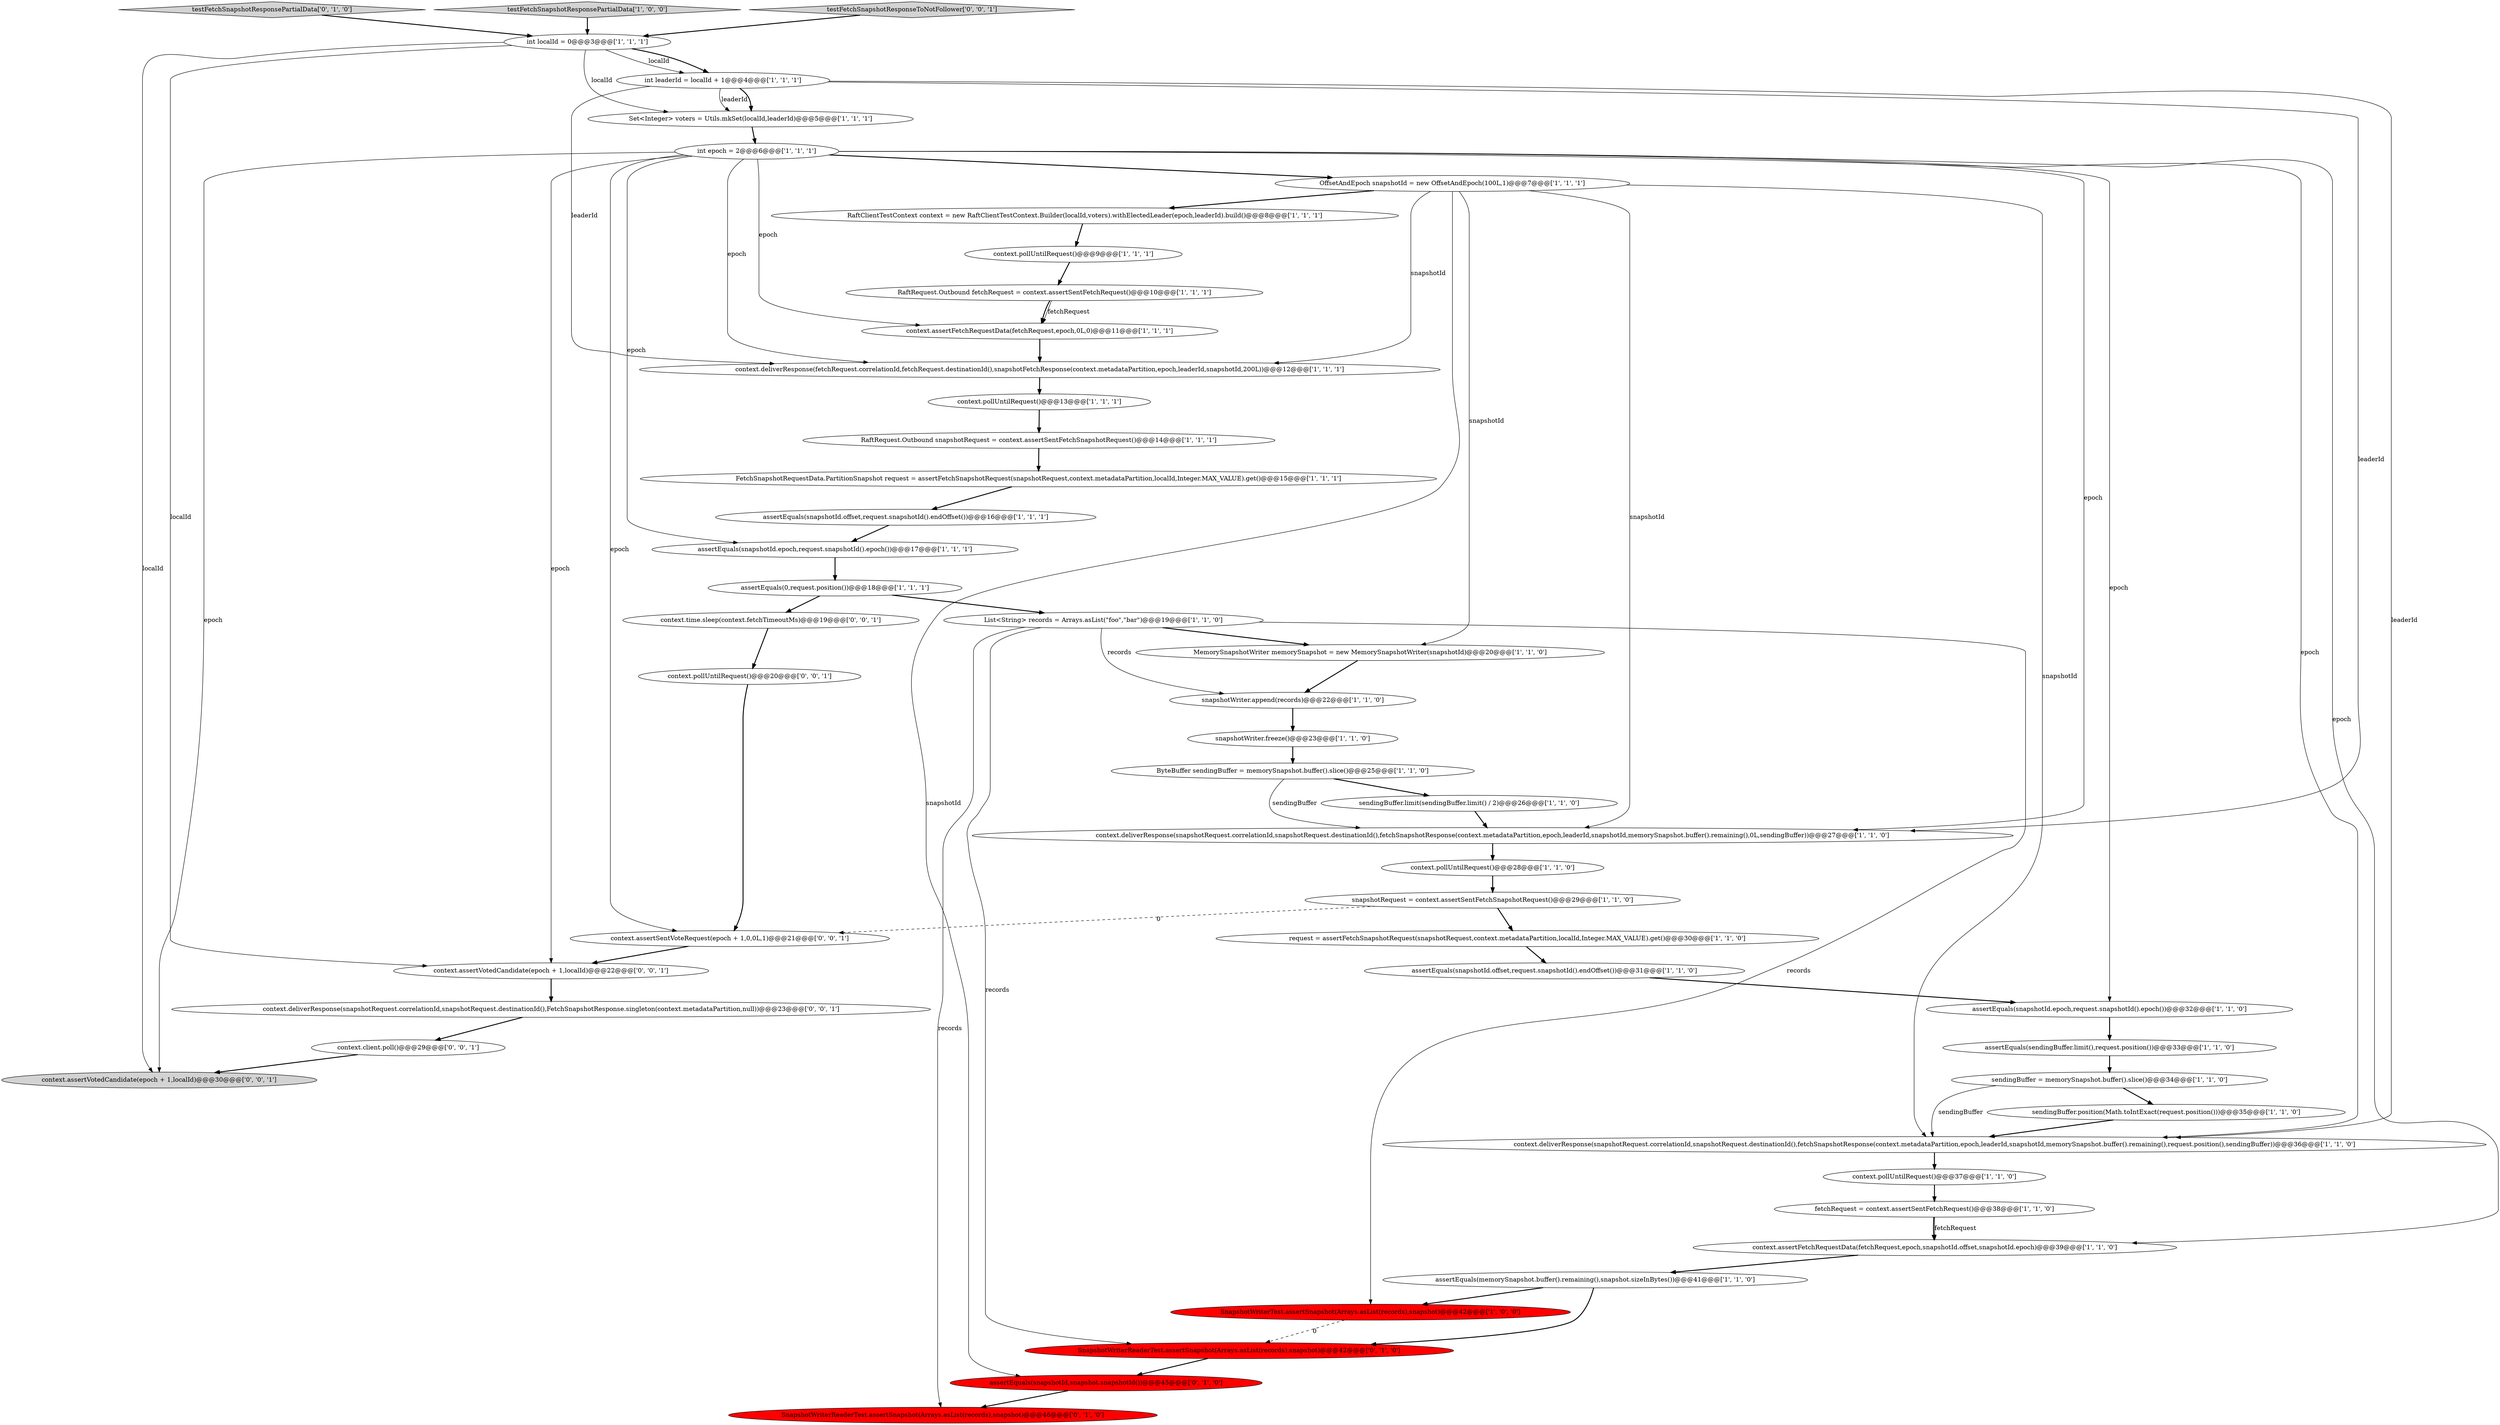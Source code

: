 digraph {
42 [style = filled, label = "context.pollUntilRequest()@@@20@@@['0', '0', '1']", fillcolor = white, shape = ellipse image = "AAA0AAABBB3BBB"];
41 [style = filled, label = "testFetchSnapshotResponsePartialData['0', '1', '0']", fillcolor = lightgray, shape = diamond image = "AAA0AAABBB2BBB"];
10 [style = filled, label = "fetchRequest = context.assertSentFetchRequest()@@@38@@@['1', '1', '0']", fillcolor = white, shape = ellipse image = "AAA0AAABBB1BBB"];
16 [style = filled, label = "context.assertFetchRequestData(fetchRequest,epoch,snapshotId.offset,snapshotId.epoch)@@@39@@@['1', '1', '0']", fillcolor = white, shape = ellipse image = "AAA0AAABBB1BBB"];
33 [style = filled, label = "snapshotRequest = context.assertSentFetchSnapshotRequest()@@@29@@@['1', '1', '0']", fillcolor = white, shape = ellipse image = "AAA0AAABBB1BBB"];
20 [style = filled, label = "assertEquals(snapshotId.epoch,request.snapshotId().epoch())@@@32@@@['1', '1', '0']", fillcolor = white, shape = ellipse image = "AAA0AAABBB1BBB"];
24 [style = filled, label = "sendingBuffer.position(Math.toIntExact(request.position()))@@@35@@@['1', '1', '0']", fillcolor = white, shape = ellipse image = "AAA0AAABBB1BBB"];
34 [style = filled, label = "assertEquals(snapshotId.offset,request.snapshotId().endOffset())@@@16@@@['1', '1', '1']", fillcolor = white, shape = ellipse image = "AAA0AAABBB1BBB"];
11 [style = filled, label = "context.deliverResponse(snapshotRequest.correlationId,snapshotRequest.destinationId(),fetchSnapshotResponse(context.metadataPartition,epoch,leaderId,snapshotId,memorySnapshot.buffer().remaining(),0L,sendingBuffer))@@@27@@@['1', '1', '0']", fillcolor = white, shape = ellipse image = "AAA0AAABBB1BBB"];
32 [style = filled, label = "context.deliverResponse(fetchRequest.correlationId,fetchRequest.destinationId(),snapshotFetchResponse(context.metadataPartition,epoch,leaderId,snapshotId,200L))@@@12@@@['1', '1', '1']", fillcolor = white, shape = ellipse image = "AAA0AAABBB1BBB"];
35 [style = filled, label = "testFetchSnapshotResponsePartialData['1', '0', '0']", fillcolor = lightgray, shape = diamond image = "AAA0AAABBB1BBB"];
43 [style = filled, label = "context.assertVotedCandidate(epoch + 1,localId)@@@30@@@['0', '0', '1']", fillcolor = lightgray, shape = ellipse image = "AAA0AAABBB3BBB"];
17 [style = filled, label = "context.pollUntilRequest()@@@28@@@['1', '1', '0']", fillcolor = white, shape = ellipse image = "AAA0AAABBB1BBB"];
12 [style = filled, label = "int localId = 0@@@3@@@['1', '1', '1']", fillcolor = white, shape = ellipse image = "AAA0AAABBB1BBB"];
29 [style = filled, label = "sendingBuffer.limit(sendingBuffer.limit() / 2)@@@26@@@['1', '1', '0']", fillcolor = white, shape = ellipse image = "AAA0AAABBB1BBB"];
46 [style = filled, label = "context.assertSentVoteRequest(epoch + 1,0,0L,1)@@@21@@@['0', '0', '1']", fillcolor = white, shape = ellipse image = "AAA0AAABBB3BBB"];
25 [style = filled, label = "int leaderId = localId + 1@@@4@@@['1', '1', '1']", fillcolor = white, shape = ellipse image = "AAA0AAABBB1BBB"];
8 [style = filled, label = "ByteBuffer sendingBuffer = memorySnapshot.buffer().slice()@@@25@@@['1', '1', '0']", fillcolor = white, shape = ellipse image = "AAA0AAABBB1BBB"];
13 [style = filled, label = "RaftClientTestContext context = new RaftClientTestContext.Builder(localId,voters).withElectedLeader(epoch,leaderId).build()@@@8@@@['1', '1', '1']", fillcolor = white, shape = ellipse image = "AAA0AAABBB1BBB"];
48 [style = filled, label = "context.client.poll()@@@29@@@['0', '0', '1']", fillcolor = white, shape = ellipse image = "AAA0AAABBB3BBB"];
18 [style = filled, label = "assertEquals(snapshotId.offset,request.snapshotId().endOffset())@@@31@@@['1', '1', '0']", fillcolor = white, shape = ellipse image = "AAA0AAABBB1BBB"];
4 [style = filled, label = "FetchSnapshotRequestData.PartitionSnapshot request = assertFetchSnapshotRequest(snapshotRequest,context.metadataPartition,localId,Integer.MAX_VALUE).get()@@@15@@@['1', '1', '1']", fillcolor = white, shape = ellipse image = "AAA0AAABBB1BBB"];
49 [style = filled, label = "context.time.sleep(context.fetchTimeoutMs)@@@19@@@['0', '0', '1']", fillcolor = white, shape = ellipse image = "AAA0AAABBB3BBB"];
21 [style = filled, label = "request = assertFetchSnapshotRequest(snapshotRequest,context.metadataPartition,localId,Integer.MAX_VALUE).get()@@@30@@@['1', '1', '0']", fillcolor = white, shape = ellipse image = "AAA0AAABBB1BBB"];
45 [style = filled, label = "testFetchSnapshotResponseToNotFollower['0', '0', '1']", fillcolor = lightgray, shape = diamond image = "AAA0AAABBB3BBB"];
22 [style = filled, label = "RaftRequest.Outbound snapshotRequest = context.assertSentFetchSnapshotRequest()@@@14@@@['1', '1', '1']", fillcolor = white, shape = ellipse image = "AAA0AAABBB1BBB"];
0 [style = filled, label = "assertEquals(snapshotId.epoch,request.snapshotId().epoch())@@@17@@@['1', '1', '1']", fillcolor = white, shape = ellipse image = "AAA0AAABBB1BBB"];
7 [style = filled, label = "OffsetAndEpoch snapshotId = new OffsetAndEpoch(100L,1)@@@7@@@['1', '1', '1']", fillcolor = white, shape = ellipse image = "AAA0AAABBB1BBB"];
9 [style = filled, label = "context.deliverResponse(snapshotRequest.correlationId,snapshotRequest.destinationId(),fetchSnapshotResponse(context.metadataPartition,epoch,leaderId,snapshotId,memorySnapshot.buffer().remaining(),request.position(),sendingBuffer))@@@36@@@['1', '1', '0']", fillcolor = white, shape = ellipse image = "AAA0AAABBB1BBB"];
15 [style = filled, label = "int epoch = 2@@@6@@@['1', '1', '1']", fillcolor = white, shape = ellipse image = "AAA0AAABBB1BBB"];
31 [style = filled, label = "assertEquals(sendingBuffer.limit(),request.position())@@@33@@@['1', '1', '0']", fillcolor = white, shape = ellipse image = "AAA0AAABBB1BBB"];
47 [style = filled, label = "context.assertVotedCandidate(epoch + 1,localId)@@@22@@@['0', '0', '1']", fillcolor = white, shape = ellipse image = "AAA0AAABBB3BBB"];
19 [style = filled, label = "assertEquals(memorySnapshot.buffer().remaining(),snapshot.sizeInBytes())@@@41@@@['1', '1', '0']", fillcolor = white, shape = ellipse image = "AAA0AAABBB1BBB"];
2 [style = filled, label = "List<String> records = Arrays.asList(\"foo\",\"bar\")@@@19@@@['1', '1', '0']", fillcolor = white, shape = ellipse image = "AAA0AAABBB1BBB"];
14 [style = filled, label = "sendingBuffer = memorySnapshot.buffer().slice()@@@34@@@['1', '1', '0']", fillcolor = white, shape = ellipse image = "AAA0AAABBB1BBB"];
44 [style = filled, label = "context.deliverResponse(snapshotRequest.correlationId,snapshotRequest.destinationId(),FetchSnapshotResponse.singleton(context.metadataPartition,null))@@@23@@@['0', '0', '1']", fillcolor = white, shape = ellipse image = "AAA0AAABBB3BBB"];
27 [style = filled, label = "context.pollUntilRequest()@@@13@@@['1', '1', '1']", fillcolor = white, shape = ellipse image = "AAA0AAABBB1BBB"];
40 [style = filled, label = "SnapshotWriterReaderTest.assertSnapshot(Arrays.asList(records),snapshot)@@@46@@@['0', '1', '0']", fillcolor = red, shape = ellipse image = "AAA1AAABBB2BBB"];
30 [style = filled, label = "context.pollUntilRequest()@@@9@@@['1', '1', '1']", fillcolor = white, shape = ellipse image = "AAA0AAABBB1BBB"];
38 [style = filled, label = "SnapshotWriterReaderTest.assertSnapshot(Arrays.asList(records),snapshot)@@@42@@@['0', '1', '0']", fillcolor = red, shape = ellipse image = "AAA1AAABBB2BBB"];
37 [style = filled, label = "Set<Integer> voters = Utils.mkSet(localId,leaderId)@@@5@@@['1', '1', '1']", fillcolor = white, shape = ellipse image = "AAA0AAABBB1BBB"];
28 [style = filled, label = "snapshotWriter.freeze()@@@23@@@['1', '1', '0']", fillcolor = white, shape = ellipse image = "AAA0AAABBB1BBB"];
3 [style = filled, label = "RaftRequest.Outbound fetchRequest = context.assertSentFetchRequest()@@@10@@@['1', '1', '1']", fillcolor = white, shape = ellipse image = "AAA0AAABBB1BBB"];
6 [style = filled, label = "MemorySnapshotWriter memorySnapshot = new MemorySnapshotWriter(snapshotId)@@@20@@@['1', '1', '0']", fillcolor = white, shape = ellipse image = "AAA0AAABBB1BBB"];
26 [style = filled, label = "context.assertFetchRequestData(fetchRequest,epoch,0L,0)@@@11@@@['1', '1', '1']", fillcolor = white, shape = ellipse image = "AAA0AAABBB1BBB"];
39 [style = filled, label = "assertEquals(snapshotId,snapshot.snapshotId())@@@45@@@['0', '1', '0']", fillcolor = red, shape = ellipse image = "AAA1AAABBB2BBB"];
5 [style = filled, label = "SnapshotWriterTest.assertSnapshot(Arrays.asList(records),snapshot)@@@42@@@['1', '0', '0']", fillcolor = red, shape = ellipse image = "AAA1AAABBB1BBB"];
23 [style = filled, label = "snapshotWriter.append(records)@@@22@@@['1', '1', '0']", fillcolor = white, shape = ellipse image = "AAA0AAABBB1BBB"];
1 [style = filled, label = "assertEquals(0,request.position())@@@18@@@['1', '1', '1']", fillcolor = white, shape = ellipse image = "AAA0AAABBB1BBB"];
36 [style = filled, label = "context.pollUntilRequest()@@@37@@@['1', '1', '0']", fillcolor = white, shape = ellipse image = "AAA0AAABBB1BBB"];
15->20 [style = solid, label="epoch"];
2->5 [style = solid, label="records"];
12->43 [style = solid, label="localId"];
7->13 [style = bold, label=""];
15->26 [style = solid, label="epoch"];
31->14 [style = bold, label=""];
15->16 [style = solid, label="epoch"];
14->24 [style = bold, label=""];
49->42 [style = bold, label=""];
12->37 [style = solid, label="localId"];
26->32 [style = bold, label=""];
15->7 [style = bold, label=""];
42->46 [style = bold, label=""];
2->6 [style = bold, label=""];
6->23 [style = bold, label=""];
12->47 [style = solid, label="localId"];
7->39 [style = solid, label="snapshotId"];
10->16 [style = solid, label="fetchRequest"];
3->26 [style = bold, label=""];
32->27 [style = bold, label=""];
1->49 [style = bold, label=""];
37->15 [style = bold, label=""];
17->33 [style = bold, label=""];
13->30 [style = bold, label=""];
15->0 [style = solid, label="epoch"];
20->31 [style = bold, label=""];
33->46 [style = dashed, label="0"];
16->19 [style = bold, label=""];
7->6 [style = solid, label="snapshotId"];
46->47 [style = bold, label=""];
27->22 [style = bold, label=""];
38->39 [style = bold, label=""];
34->0 [style = bold, label=""];
21->18 [style = bold, label=""];
45->12 [style = bold, label=""];
22->4 [style = bold, label=""];
23->28 [style = bold, label=""];
19->5 [style = bold, label=""];
18->20 [style = bold, label=""];
25->37 [style = solid, label="leaderId"];
25->9 [style = solid, label="leaderId"];
29->11 [style = bold, label=""];
48->43 [style = bold, label=""];
15->32 [style = solid, label="epoch"];
8->11 [style = solid, label="sendingBuffer"];
30->3 [style = bold, label=""];
14->9 [style = solid, label="sendingBuffer"];
25->37 [style = bold, label=""];
10->16 [style = bold, label=""];
44->48 [style = bold, label=""];
12->25 [style = bold, label=""];
0->1 [style = bold, label=""];
39->40 [style = bold, label=""];
28->8 [style = bold, label=""];
25->11 [style = solid, label="leaderId"];
3->26 [style = solid, label="fetchRequest"];
15->9 [style = solid, label="epoch"];
2->38 [style = solid, label="records"];
7->9 [style = solid, label="snapshotId"];
7->11 [style = solid, label="snapshotId"];
47->44 [style = bold, label=""];
11->17 [style = bold, label=""];
5->38 [style = dashed, label="0"];
15->46 [style = solid, label="epoch"];
1->2 [style = bold, label=""];
12->25 [style = solid, label="localId"];
15->43 [style = solid, label="epoch"];
41->12 [style = bold, label=""];
35->12 [style = bold, label=""];
7->32 [style = solid, label="snapshotId"];
33->21 [style = bold, label=""];
25->32 [style = solid, label="leaderId"];
19->38 [style = bold, label=""];
15->11 [style = solid, label="epoch"];
15->47 [style = solid, label="epoch"];
2->40 [style = solid, label="records"];
8->29 [style = bold, label=""];
4->34 [style = bold, label=""];
24->9 [style = bold, label=""];
2->23 [style = solid, label="records"];
36->10 [style = bold, label=""];
9->36 [style = bold, label=""];
}
